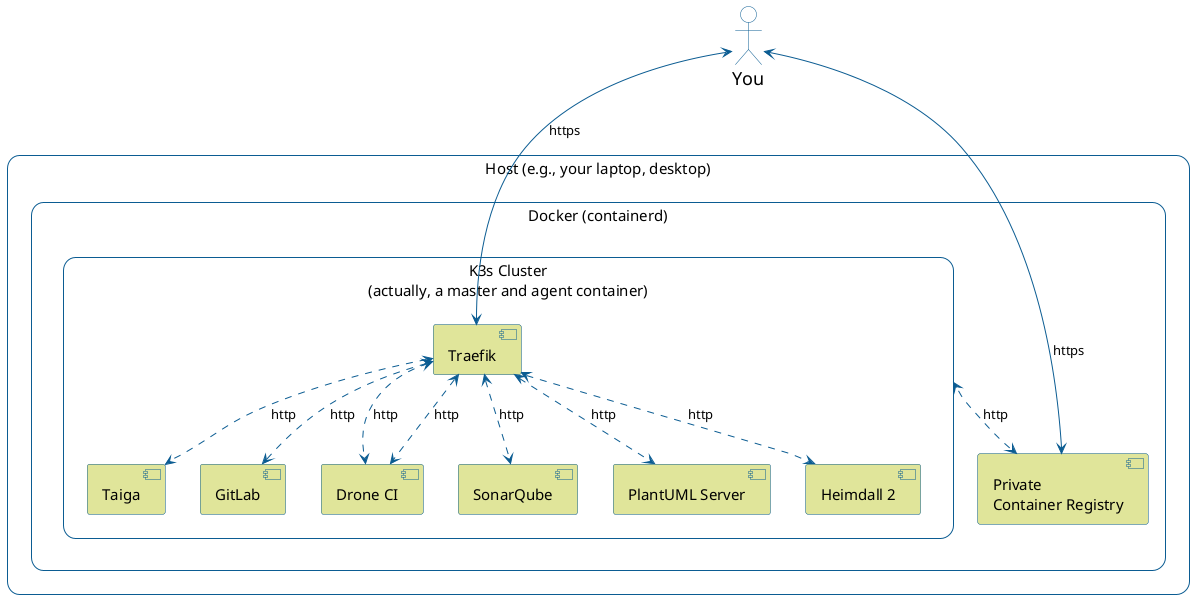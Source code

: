 @startuml
skinparam shadowing false

skinparam actor {
  BorderColor #0B5C92
  BackgroundColor none
  FontStyle "Thin"
  FontSize 18
}

skinparam node {
  BorderColor #0B5C92
  BackgroundColor #ffffff
  FontStyle "Thin"
  FontSize 15
}

skinparam rectangle {
  roundCorner 25
  BorderColor #0B5C92
  BackgroundColor #ffffff
  FontStyle "Thin"
  FontSize 15
}

skinparam component {
  BorderColor #0B5C92
  BackgroundColor #e0e59a
  FontStyle "Thin"
  FontSize 15
}

skinparam agent {
  BorderColor #0B5C92
  BackgroundColor #e0e59a
  FontStyle "Thin"
  FontSize 15
}


skinparam note {
  BorderColor #0B5C92
  BackgroundColor #FEFECE
  FontStyle "Thin"
  FontSize 15
}

skinparam database {
  BorderColor #0B5C92
  BackgroundColor #e0e59a
  FontStyle "Thin"
  FontSize 15
}

actor "You" as you

rectangle "Host (e.g., your laptop, desktop)" as host {

  rectangle "Docker (containerd)" {

    rectangle "K3s Cluster\n(actually, a master and agent container)" as k3s {
      component "Traefik" as traefik
      component "Taiga" as taiga
      component "GitLab" as gitlab
      component "Drone CI" as drone
      component "SonarQube" as sonarqube
      component "PlantUML Server" as plantuml_server
      component "Heimdall 2" as heimdall2

    }

    component "Private\nContainer Registry" as private_registry
  }
}

traefik <.[#0B5C92]d.> gitlab : http
traefik <.[#0B5C92]d.> drone : http
traefik <.[#0B5C92]d.> taiga : http
traefik <.[#0B5C92]d.> plantuml_server : http
traefik <.[#0B5C92]d.> drone : http
traefik <.[#0B5C92]d.> sonarqube : http
traefik <.[#0B5C92]d.> heimdall2 : http

k3s <.[#0B5C92]d.> private_registry : http

you <-[#0B5C92]d-> private_registry : https
you <-[#0B5C92]d-> traefik : https

@enduml
